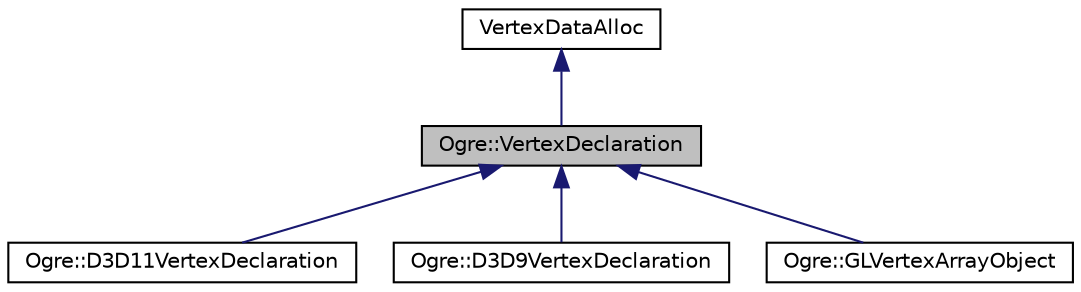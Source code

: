 digraph "Ogre::VertexDeclaration"
{
  bgcolor="transparent";
  edge [fontname="Helvetica",fontsize="10",labelfontname="Helvetica",labelfontsize="10"];
  node [fontname="Helvetica",fontsize="10",shape=record];
  Node0 [label="Ogre::VertexDeclaration",height=0.2,width=0.4,color="black", fillcolor="grey75", style="filled", fontcolor="black"];
  Node1 -> Node0 [dir="back",color="midnightblue",fontsize="10",style="solid",fontname="Helvetica"];
  Node1 [label="VertexDataAlloc",height=0.2,width=0.4,color="black",URL="$class_ogre_1_1_allocated_object.html"];
  Node0 -> Node2 [dir="back",color="midnightblue",fontsize="10",style="solid",fontname="Helvetica"];
  Node2 [label="Ogre::D3D11VertexDeclaration",height=0.2,width=0.4,color="black",URL="$class_ogre_1_1_d3_d11_vertex_declaration.html",tooltip="Specialisation of VertexDeclaration for D3D11. "];
  Node0 -> Node3 [dir="back",color="midnightblue",fontsize="10",style="solid",fontname="Helvetica"];
  Node3 [label="Ogre::D3D9VertexDeclaration",height=0.2,width=0.4,color="black",URL="$class_ogre_1_1_d3_d9_vertex_declaration.html",tooltip="Specialisation of VertexDeclaration for D3D9. "];
  Node0 -> Node4 [dir="back",color="midnightblue",fontsize="10",style="solid",fontname="Helvetica"];
  Node4 [label="Ogre::GLVertexArrayObject",height=0.2,width=0.4,color="black",URL="$class_ogre_1_1_g_l_vertex_array_object.html",tooltip="Specialisation of VertexDeclaration for OpenGL Vertex Array Object usage. "];
}
